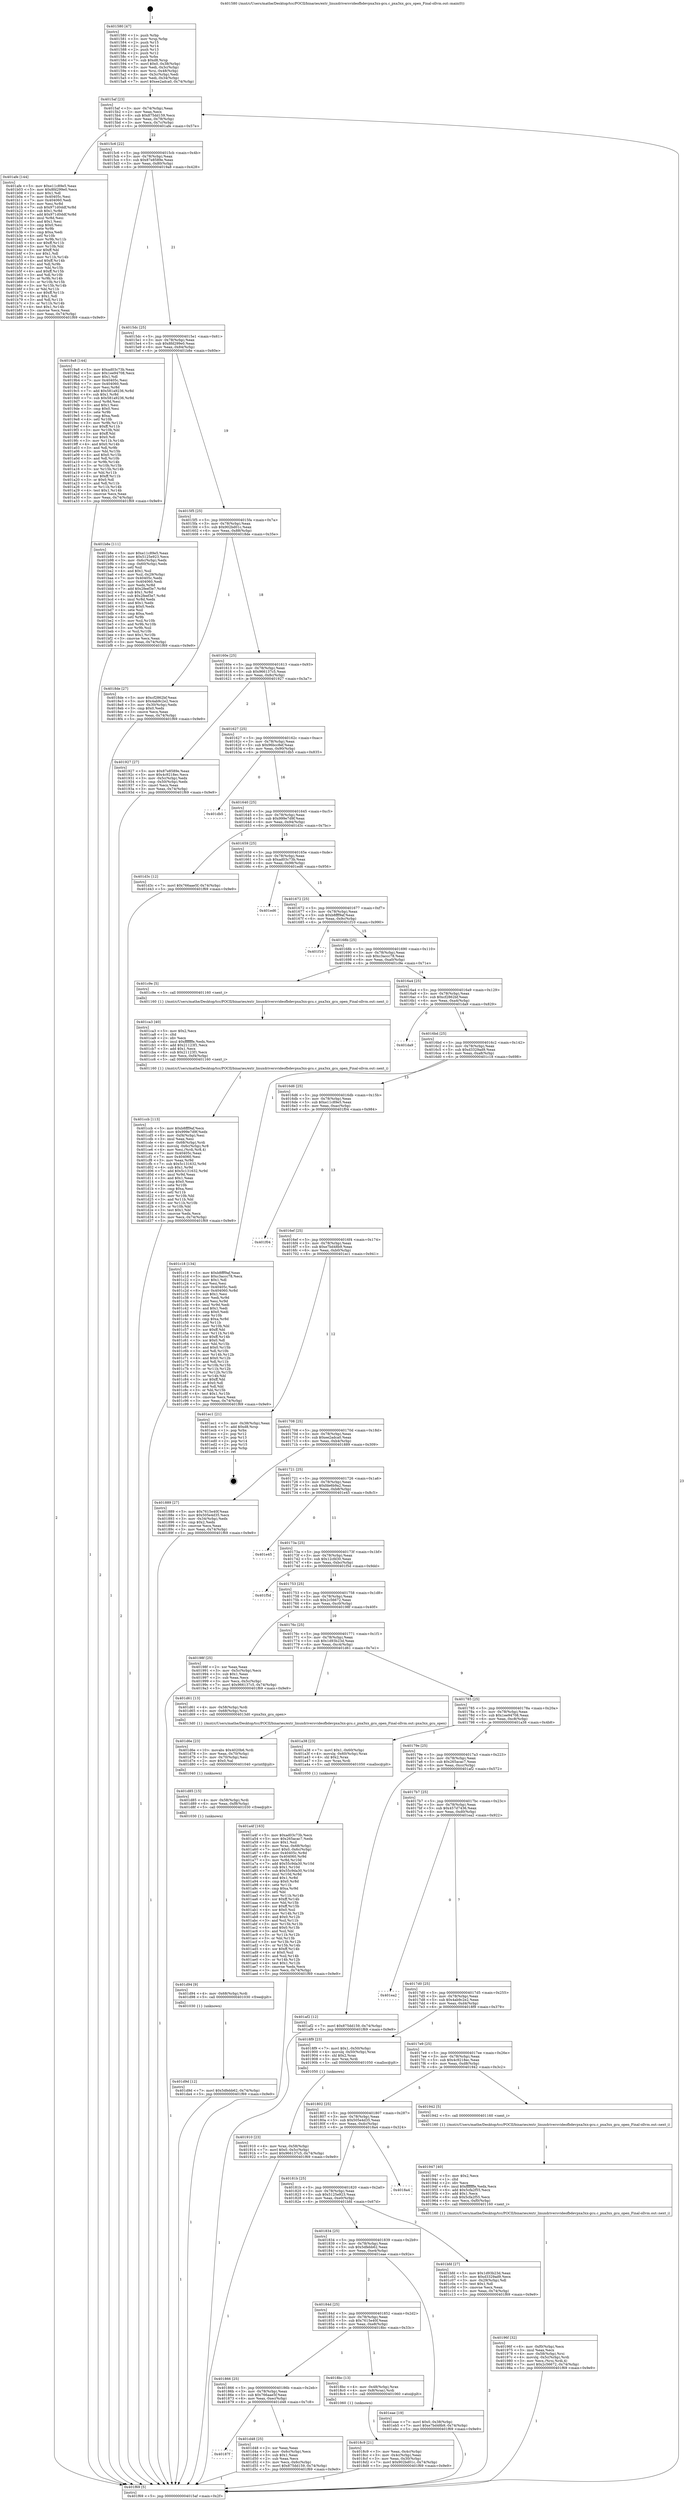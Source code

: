digraph "0x401580" {
  label = "0x401580 (/mnt/c/Users/mathe/Desktop/tcc/POCII/binaries/extr_linuxdriversvideofbdevpxa3xx-gcu.c_pxa3xx_gcu_open_Final-ollvm.out::main(0))"
  labelloc = "t"
  node[shape=record]

  Entry [label="",width=0.3,height=0.3,shape=circle,fillcolor=black,style=filled]
  "0x4015af" [label="{
     0x4015af [23]\l
     | [instrs]\l
     &nbsp;&nbsp;0x4015af \<+3\>: mov -0x74(%rbp),%eax\l
     &nbsp;&nbsp;0x4015b2 \<+2\>: mov %eax,%ecx\l
     &nbsp;&nbsp;0x4015b4 \<+6\>: sub $0x875dd159,%ecx\l
     &nbsp;&nbsp;0x4015ba \<+3\>: mov %eax,-0x78(%rbp)\l
     &nbsp;&nbsp;0x4015bd \<+3\>: mov %ecx,-0x7c(%rbp)\l
     &nbsp;&nbsp;0x4015c0 \<+6\>: je 0000000000401afe \<main+0x57e\>\l
  }"]
  "0x401afe" [label="{
     0x401afe [144]\l
     | [instrs]\l
     &nbsp;&nbsp;0x401afe \<+5\>: mov $0xe11c89e5,%eax\l
     &nbsp;&nbsp;0x401b03 \<+5\>: mov $0x8fd299e0,%ecx\l
     &nbsp;&nbsp;0x401b08 \<+2\>: mov $0x1,%dl\l
     &nbsp;&nbsp;0x401b0a \<+7\>: mov 0x40405c,%esi\l
     &nbsp;&nbsp;0x401b11 \<+7\>: mov 0x404060,%edi\l
     &nbsp;&nbsp;0x401b18 \<+3\>: mov %esi,%r8d\l
     &nbsp;&nbsp;0x401b1b \<+7\>: sub $0x971d0ddf,%r8d\l
     &nbsp;&nbsp;0x401b22 \<+4\>: sub $0x1,%r8d\l
     &nbsp;&nbsp;0x401b26 \<+7\>: add $0x971d0ddf,%r8d\l
     &nbsp;&nbsp;0x401b2d \<+4\>: imul %r8d,%esi\l
     &nbsp;&nbsp;0x401b31 \<+3\>: and $0x1,%esi\l
     &nbsp;&nbsp;0x401b34 \<+3\>: cmp $0x0,%esi\l
     &nbsp;&nbsp;0x401b37 \<+4\>: sete %r9b\l
     &nbsp;&nbsp;0x401b3b \<+3\>: cmp $0xa,%edi\l
     &nbsp;&nbsp;0x401b3e \<+4\>: setl %r10b\l
     &nbsp;&nbsp;0x401b42 \<+3\>: mov %r9b,%r11b\l
     &nbsp;&nbsp;0x401b45 \<+4\>: xor $0xff,%r11b\l
     &nbsp;&nbsp;0x401b49 \<+3\>: mov %r10b,%bl\l
     &nbsp;&nbsp;0x401b4c \<+3\>: xor $0xff,%bl\l
     &nbsp;&nbsp;0x401b4f \<+3\>: xor $0x1,%dl\l
     &nbsp;&nbsp;0x401b52 \<+3\>: mov %r11b,%r14b\l
     &nbsp;&nbsp;0x401b55 \<+4\>: and $0xff,%r14b\l
     &nbsp;&nbsp;0x401b59 \<+3\>: and %dl,%r9b\l
     &nbsp;&nbsp;0x401b5c \<+3\>: mov %bl,%r15b\l
     &nbsp;&nbsp;0x401b5f \<+4\>: and $0xff,%r15b\l
     &nbsp;&nbsp;0x401b63 \<+3\>: and %dl,%r10b\l
     &nbsp;&nbsp;0x401b66 \<+3\>: or %r9b,%r14b\l
     &nbsp;&nbsp;0x401b69 \<+3\>: or %r10b,%r15b\l
     &nbsp;&nbsp;0x401b6c \<+3\>: xor %r15b,%r14b\l
     &nbsp;&nbsp;0x401b6f \<+3\>: or %bl,%r11b\l
     &nbsp;&nbsp;0x401b72 \<+4\>: xor $0xff,%r11b\l
     &nbsp;&nbsp;0x401b76 \<+3\>: or $0x1,%dl\l
     &nbsp;&nbsp;0x401b79 \<+3\>: and %dl,%r11b\l
     &nbsp;&nbsp;0x401b7c \<+3\>: or %r11b,%r14b\l
     &nbsp;&nbsp;0x401b7f \<+4\>: test $0x1,%r14b\l
     &nbsp;&nbsp;0x401b83 \<+3\>: cmovne %ecx,%eax\l
     &nbsp;&nbsp;0x401b86 \<+3\>: mov %eax,-0x74(%rbp)\l
     &nbsp;&nbsp;0x401b89 \<+5\>: jmp 0000000000401f69 \<main+0x9e9\>\l
  }"]
  "0x4015c6" [label="{
     0x4015c6 [22]\l
     | [instrs]\l
     &nbsp;&nbsp;0x4015c6 \<+5\>: jmp 00000000004015cb \<main+0x4b\>\l
     &nbsp;&nbsp;0x4015cb \<+3\>: mov -0x78(%rbp),%eax\l
     &nbsp;&nbsp;0x4015ce \<+5\>: sub $0x87e8589e,%eax\l
     &nbsp;&nbsp;0x4015d3 \<+3\>: mov %eax,-0x80(%rbp)\l
     &nbsp;&nbsp;0x4015d6 \<+6\>: je 00000000004019a8 \<main+0x428\>\l
  }"]
  Exit [label="",width=0.3,height=0.3,shape=circle,fillcolor=black,style=filled,peripheries=2]
  "0x4019a8" [label="{
     0x4019a8 [144]\l
     | [instrs]\l
     &nbsp;&nbsp;0x4019a8 \<+5\>: mov $0xad03c73b,%eax\l
     &nbsp;&nbsp;0x4019ad \<+5\>: mov $0x1ee94708,%ecx\l
     &nbsp;&nbsp;0x4019b2 \<+2\>: mov $0x1,%dl\l
     &nbsp;&nbsp;0x4019b4 \<+7\>: mov 0x40405c,%esi\l
     &nbsp;&nbsp;0x4019bb \<+7\>: mov 0x404060,%edi\l
     &nbsp;&nbsp;0x4019c2 \<+3\>: mov %esi,%r8d\l
     &nbsp;&nbsp;0x4019c5 \<+7\>: add $0x581a9236,%r8d\l
     &nbsp;&nbsp;0x4019cc \<+4\>: sub $0x1,%r8d\l
     &nbsp;&nbsp;0x4019d0 \<+7\>: sub $0x581a9236,%r8d\l
     &nbsp;&nbsp;0x4019d7 \<+4\>: imul %r8d,%esi\l
     &nbsp;&nbsp;0x4019db \<+3\>: and $0x1,%esi\l
     &nbsp;&nbsp;0x4019de \<+3\>: cmp $0x0,%esi\l
     &nbsp;&nbsp;0x4019e1 \<+4\>: sete %r9b\l
     &nbsp;&nbsp;0x4019e5 \<+3\>: cmp $0xa,%edi\l
     &nbsp;&nbsp;0x4019e8 \<+4\>: setl %r10b\l
     &nbsp;&nbsp;0x4019ec \<+3\>: mov %r9b,%r11b\l
     &nbsp;&nbsp;0x4019ef \<+4\>: xor $0xff,%r11b\l
     &nbsp;&nbsp;0x4019f3 \<+3\>: mov %r10b,%bl\l
     &nbsp;&nbsp;0x4019f6 \<+3\>: xor $0xff,%bl\l
     &nbsp;&nbsp;0x4019f9 \<+3\>: xor $0x0,%dl\l
     &nbsp;&nbsp;0x4019fc \<+3\>: mov %r11b,%r14b\l
     &nbsp;&nbsp;0x4019ff \<+4\>: and $0x0,%r14b\l
     &nbsp;&nbsp;0x401a03 \<+3\>: and %dl,%r9b\l
     &nbsp;&nbsp;0x401a06 \<+3\>: mov %bl,%r15b\l
     &nbsp;&nbsp;0x401a09 \<+4\>: and $0x0,%r15b\l
     &nbsp;&nbsp;0x401a0d \<+3\>: and %dl,%r10b\l
     &nbsp;&nbsp;0x401a10 \<+3\>: or %r9b,%r14b\l
     &nbsp;&nbsp;0x401a13 \<+3\>: or %r10b,%r15b\l
     &nbsp;&nbsp;0x401a16 \<+3\>: xor %r15b,%r14b\l
     &nbsp;&nbsp;0x401a19 \<+3\>: or %bl,%r11b\l
     &nbsp;&nbsp;0x401a1c \<+4\>: xor $0xff,%r11b\l
     &nbsp;&nbsp;0x401a20 \<+3\>: or $0x0,%dl\l
     &nbsp;&nbsp;0x401a23 \<+3\>: and %dl,%r11b\l
     &nbsp;&nbsp;0x401a26 \<+3\>: or %r11b,%r14b\l
     &nbsp;&nbsp;0x401a29 \<+4\>: test $0x1,%r14b\l
     &nbsp;&nbsp;0x401a2d \<+3\>: cmovne %ecx,%eax\l
     &nbsp;&nbsp;0x401a30 \<+3\>: mov %eax,-0x74(%rbp)\l
     &nbsp;&nbsp;0x401a33 \<+5\>: jmp 0000000000401f69 \<main+0x9e9\>\l
  }"]
  "0x4015dc" [label="{
     0x4015dc [25]\l
     | [instrs]\l
     &nbsp;&nbsp;0x4015dc \<+5\>: jmp 00000000004015e1 \<main+0x61\>\l
     &nbsp;&nbsp;0x4015e1 \<+3\>: mov -0x78(%rbp),%eax\l
     &nbsp;&nbsp;0x4015e4 \<+5\>: sub $0x8fd299e0,%eax\l
     &nbsp;&nbsp;0x4015e9 \<+6\>: mov %eax,-0x84(%rbp)\l
     &nbsp;&nbsp;0x4015ef \<+6\>: je 0000000000401b8e \<main+0x60e\>\l
  }"]
  "0x401d9d" [label="{
     0x401d9d [12]\l
     | [instrs]\l
     &nbsp;&nbsp;0x401d9d \<+7\>: movl $0x5dfebb62,-0x74(%rbp)\l
     &nbsp;&nbsp;0x401da4 \<+5\>: jmp 0000000000401f69 \<main+0x9e9\>\l
  }"]
  "0x401b8e" [label="{
     0x401b8e [111]\l
     | [instrs]\l
     &nbsp;&nbsp;0x401b8e \<+5\>: mov $0xe11c89e5,%eax\l
     &nbsp;&nbsp;0x401b93 \<+5\>: mov $0x5125e923,%ecx\l
     &nbsp;&nbsp;0x401b98 \<+3\>: mov -0x6c(%rbp),%edx\l
     &nbsp;&nbsp;0x401b9b \<+3\>: cmp -0x60(%rbp),%edx\l
     &nbsp;&nbsp;0x401b9e \<+4\>: setl %sil\l
     &nbsp;&nbsp;0x401ba2 \<+4\>: and $0x1,%sil\l
     &nbsp;&nbsp;0x401ba6 \<+4\>: mov %sil,-0x29(%rbp)\l
     &nbsp;&nbsp;0x401baa \<+7\>: mov 0x40405c,%edx\l
     &nbsp;&nbsp;0x401bb1 \<+7\>: mov 0x404060,%edi\l
     &nbsp;&nbsp;0x401bb8 \<+3\>: mov %edx,%r8d\l
     &nbsp;&nbsp;0x401bbb \<+7\>: add $0x2feef3e7,%r8d\l
     &nbsp;&nbsp;0x401bc2 \<+4\>: sub $0x1,%r8d\l
     &nbsp;&nbsp;0x401bc6 \<+7\>: sub $0x2feef3e7,%r8d\l
     &nbsp;&nbsp;0x401bcd \<+4\>: imul %r8d,%edx\l
     &nbsp;&nbsp;0x401bd1 \<+3\>: and $0x1,%edx\l
     &nbsp;&nbsp;0x401bd4 \<+3\>: cmp $0x0,%edx\l
     &nbsp;&nbsp;0x401bd7 \<+4\>: sete %sil\l
     &nbsp;&nbsp;0x401bdb \<+3\>: cmp $0xa,%edi\l
     &nbsp;&nbsp;0x401bde \<+4\>: setl %r9b\l
     &nbsp;&nbsp;0x401be2 \<+3\>: mov %sil,%r10b\l
     &nbsp;&nbsp;0x401be5 \<+3\>: and %r9b,%r10b\l
     &nbsp;&nbsp;0x401be8 \<+3\>: xor %r9b,%sil\l
     &nbsp;&nbsp;0x401beb \<+3\>: or %sil,%r10b\l
     &nbsp;&nbsp;0x401bee \<+4\>: test $0x1,%r10b\l
     &nbsp;&nbsp;0x401bf2 \<+3\>: cmovne %ecx,%eax\l
     &nbsp;&nbsp;0x401bf5 \<+3\>: mov %eax,-0x74(%rbp)\l
     &nbsp;&nbsp;0x401bf8 \<+5\>: jmp 0000000000401f69 \<main+0x9e9\>\l
  }"]
  "0x4015f5" [label="{
     0x4015f5 [25]\l
     | [instrs]\l
     &nbsp;&nbsp;0x4015f5 \<+5\>: jmp 00000000004015fa \<main+0x7a\>\l
     &nbsp;&nbsp;0x4015fa \<+3\>: mov -0x78(%rbp),%eax\l
     &nbsp;&nbsp;0x4015fd \<+5\>: sub $0x902bd01c,%eax\l
     &nbsp;&nbsp;0x401602 \<+6\>: mov %eax,-0x88(%rbp)\l
     &nbsp;&nbsp;0x401608 \<+6\>: je 00000000004018de \<main+0x35e\>\l
  }"]
  "0x401d94" [label="{
     0x401d94 [9]\l
     | [instrs]\l
     &nbsp;&nbsp;0x401d94 \<+4\>: mov -0x68(%rbp),%rdi\l
     &nbsp;&nbsp;0x401d98 \<+5\>: call 0000000000401030 \<free@plt\>\l
     | [calls]\l
     &nbsp;&nbsp;0x401030 \{1\} (unknown)\l
  }"]
  "0x4018de" [label="{
     0x4018de [27]\l
     | [instrs]\l
     &nbsp;&nbsp;0x4018de \<+5\>: mov $0xcf2862bf,%eax\l
     &nbsp;&nbsp;0x4018e3 \<+5\>: mov $0x4ab9c2e2,%ecx\l
     &nbsp;&nbsp;0x4018e8 \<+3\>: mov -0x30(%rbp),%edx\l
     &nbsp;&nbsp;0x4018eb \<+3\>: cmp $0x0,%edx\l
     &nbsp;&nbsp;0x4018ee \<+3\>: cmove %ecx,%eax\l
     &nbsp;&nbsp;0x4018f1 \<+3\>: mov %eax,-0x74(%rbp)\l
     &nbsp;&nbsp;0x4018f4 \<+5\>: jmp 0000000000401f69 \<main+0x9e9\>\l
  }"]
  "0x40160e" [label="{
     0x40160e [25]\l
     | [instrs]\l
     &nbsp;&nbsp;0x40160e \<+5\>: jmp 0000000000401613 \<main+0x93\>\l
     &nbsp;&nbsp;0x401613 \<+3\>: mov -0x78(%rbp),%eax\l
     &nbsp;&nbsp;0x401616 \<+5\>: sub $0x966137c5,%eax\l
     &nbsp;&nbsp;0x40161b \<+6\>: mov %eax,-0x8c(%rbp)\l
     &nbsp;&nbsp;0x401621 \<+6\>: je 0000000000401927 \<main+0x3a7\>\l
  }"]
  "0x401d85" [label="{
     0x401d85 [15]\l
     | [instrs]\l
     &nbsp;&nbsp;0x401d85 \<+4\>: mov -0x58(%rbp),%rdi\l
     &nbsp;&nbsp;0x401d89 \<+6\>: mov %eax,-0xf8(%rbp)\l
     &nbsp;&nbsp;0x401d8f \<+5\>: call 0000000000401030 \<free@plt\>\l
     | [calls]\l
     &nbsp;&nbsp;0x401030 \{1\} (unknown)\l
  }"]
  "0x401927" [label="{
     0x401927 [27]\l
     | [instrs]\l
     &nbsp;&nbsp;0x401927 \<+5\>: mov $0x87e8589e,%eax\l
     &nbsp;&nbsp;0x40192c \<+5\>: mov $0x4c9218ec,%ecx\l
     &nbsp;&nbsp;0x401931 \<+3\>: mov -0x5c(%rbp),%edx\l
     &nbsp;&nbsp;0x401934 \<+3\>: cmp -0x50(%rbp),%edx\l
     &nbsp;&nbsp;0x401937 \<+3\>: cmovl %ecx,%eax\l
     &nbsp;&nbsp;0x40193a \<+3\>: mov %eax,-0x74(%rbp)\l
     &nbsp;&nbsp;0x40193d \<+5\>: jmp 0000000000401f69 \<main+0x9e9\>\l
  }"]
  "0x401627" [label="{
     0x401627 [25]\l
     | [instrs]\l
     &nbsp;&nbsp;0x401627 \<+5\>: jmp 000000000040162c \<main+0xac\>\l
     &nbsp;&nbsp;0x40162c \<+3\>: mov -0x78(%rbp),%eax\l
     &nbsp;&nbsp;0x40162f \<+5\>: sub $0x96bcc8ef,%eax\l
     &nbsp;&nbsp;0x401634 \<+6\>: mov %eax,-0x90(%rbp)\l
     &nbsp;&nbsp;0x40163a \<+6\>: je 0000000000401db5 \<main+0x835\>\l
  }"]
  "0x401d6e" [label="{
     0x401d6e [23]\l
     | [instrs]\l
     &nbsp;&nbsp;0x401d6e \<+10\>: movabs $0x4020b6,%rdi\l
     &nbsp;&nbsp;0x401d78 \<+3\>: mov %eax,-0x70(%rbp)\l
     &nbsp;&nbsp;0x401d7b \<+3\>: mov -0x70(%rbp),%esi\l
     &nbsp;&nbsp;0x401d7e \<+2\>: mov $0x0,%al\l
     &nbsp;&nbsp;0x401d80 \<+5\>: call 0000000000401040 \<printf@plt\>\l
     | [calls]\l
     &nbsp;&nbsp;0x401040 \{1\} (unknown)\l
  }"]
  "0x401db5" [label="{
     0x401db5\l
  }", style=dashed]
  "0x401640" [label="{
     0x401640 [25]\l
     | [instrs]\l
     &nbsp;&nbsp;0x401640 \<+5\>: jmp 0000000000401645 \<main+0xc5\>\l
     &nbsp;&nbsp;0x401645 \<+3\>: mov -0x78(%rbp),%eax\l
     &nbsp;&nbsp;0x401648 \<+5\>: sub $0x999e7d9f,%eax\l
     &nbsp;&nbsp;0x40164d \<+6\>: mov %eax,-0x94(%rbp)\l
     &nbsp;&nbsp;0x401653 \<+6\>: je 0000000000401d3c \<main+0x7bc\>\l
  }"]
  "0x40187f" [label="{
     0x40187f\l
  }", style=dashed]
  "0x401d3c" [label="{
     0x401d3c [12]\l
     | [instrs]\l
     &nbsp;&nbsp;0x401d3c \<+7\>: movl $0x766aae5f,-0x74(%rbp)\l
     &nbsp;&nbsp;0x401d43 \<+5\>: jmp 0000000000401f69 \<main+0x9e9\>\l
  }"]
  "0x401659" [label="{
     0x401659 [25]\l
     | [instrs]\l
     &nbsp;&nbsp;0x401659 \<+5\>: jmp 000000000040165e \<main+0xde\>\l
     &nbsp;&nbsp;0x40165e \<+3\>: mov -0x78(%rbp),%eax\l
     &nbsp;&nbsp;0x401661 \<+5\>: sub $0xad03c73b,%eax\l
     &nbsp;&nbsp;0x401666 \<+6\>: mov %eax,-0x98(%rbp)\l
     &nbsp;&nbsp;0x40166c \<+6\>: je 0000000000401ed6 \<main+0x956\>\l
  }"]
  "0x401d48" [label="{
     0x401d48 [25]\l
     | [instrs]\l
     &nbsp;&nbsp;0x401d48 \<+2\>: xor %eax,%eax\l
     &nbsp;&nbsp;0x401d4a \<+3\>: mov -0x6c(%rbp),%ecx\l
     &nbsp;&nbsp;0x401d4d \<+3\>: sub $0x1,%eax\l
     &nbsp;&nbsp;0x401d50 \<+2\>: sub %eax,%ecx\l
     &nbsp;&nbsp;0x401d52 \<+3\>: mov %ecx,-0x6c(%rbp)\l
     &nbsp;&nbsp;0x401d55 \<+7\>: movl $0x875dd159,-0x74(%rbp)\l
     &nbsp;&nbsp;0x401d5c \<+5\>: jmp 0000000000401f69 \<main+0x9e9\>\l
  }"]
  "0x401ed6" [label="{
     0x401ed6\l
  }", style=dashed]
  "0x401672" [label="{
     0x401672 [25]\l
     | [instrs]\l
     &nbsp;&nbsp;0x401672 \<+5\>: jmp 0000000000401677 \<main+0xf7\>\l
     &nbsp;&nbsp;0x401677 \<+3\>: mov -0x78(%rbp),%eax\l
     &nbsp;&nbsp;0x40167a \<+5\>: sub $0xb8fff9af,%eax\l
     &nbsp;&nbsp;0x40167f \<+6\>: mov %eax,-0x9c(%rbp)\l
     &nbsp;&nbsp;0x401685 \<+6\>: je 0000000000401f10 \<main+0x990\>\l
  }"]
  "0x401ccb" [label="{
     0x401ccb [113]\l
     | [instrs]\l
     &nbsp;&nbsp;0x401ccb \<+5\>: mov $0xb8fff9af,%ecx\l
     &nbsp;&nbsp;0x401cd0 \<+5\>: mov $0x999e7d9f,%edx\l
     &nbsp;&nbsp;0x401cd5 \<+6\>: mov -0xf4(%rbp),%esi\l
     &nbsp;&nbsp;0x401cdb \<+3\>: imul %eax,%esi\l
     &nbsp;&nbsp;0x401cde \<+4\>: mov -0x68(%rbp),%rdi\l
     &nbsp;&nbsp;0x401ce2 \<+4\>: movslq -0x6c(%rbp),%r8\l
     &nbsp;&nbsp;0x401ce6 \<+4\>: mov %esi,(%rdi,%r8,4)\l
     &nbsp;&nbsp;0x401cea \<+7\>: mov 0x40405c,%eax\l
     &nbsp;&nbsp;0x401cf1 \<+7\>: mov 0x404060,%esi\l
     &nbsp;&nbsp;0x401cf8 \<+3\>: mov %eax,%r9d\l
     &nbsp;&nbsp;0x401cfb \<+7\>: sub $0x5c131632,%r9d\l
     &nbsp;&nbsp;0x401d02 \<+4\>: sub $0x1,%r9d\l
     &nbsp;&nbsp;0x401d06 \<+7\>: add $0x5c131632,%r9d\l
     &nbsp;&nbsp;0x401d0d \<+4\>: imul %r9d,%eax\l
     &nbsp;&nbsp;0x401d11 \<+3\>: and $0x1,%eax\l
     &nbsp;&nbsp;0x401d14 \<+3\>: cmp $0x0,%eax\l
     &nbsp;&nbsp;0x401d17 \<+4\>: sete %r10b\l
     &nbsp;&nbsp;0x401d1b \<+3\>: cmp $0xa,%esi\l
     &nbsp;&nbsp;0x401d1e \<+4\>: setl %r11b\l
     &nbsp;&nbsp;0x401d22 \<+3\>: mov %r10b,%bl\l
     &nbsp;&nbsp;0x401d25 \<+3\>: and %r11b,%bl\l
     &nbsp;&nbsp;0x401d28 \<+3\>: xor %r11b,%r10b\l
     &nbsp;&nbsp;0x401d2b \<+3\>: or %r10b,%bl\l
     &nbsp;&nbsp;0x401d2e \<+3\>: test $0x1,%bl\l
     &nbsp;&nbsp;0x401d31 \<+3\>: cmovne %edx,%ecx\l
     &nbsp;&nbsp;0x401d34 \<+3\>: mov %ecx,-0x74(%rbp)\l
     &nbsp;&nbsp;0x401d37 \<+5\>: jmp 0000000000401f69 \<main+0x9e9\>\l
  }"]
  "0x401f10" [label="{
     0x401f10\l
  }", style=dashed]
  "0x40168b" [label="{
     0x40168b [25]\l
     | [instrs]\l
     &nbsp;&nbsp;0x40168b \<+5\>: jmp 0000000000401690 \<main+0x110\>\l
     &nbsp;&nbsp;0x401690 \<+3\>: mov -0x78(%rbp),%eax\l
     &nbsp;&nbsp;0x401693 \<+5\>: sub $0xc3accc78,%eax\l
     &nbsp;&nbsp;0x401698 \<+6\>: mov %eax,-0xa0(%rbp)\l
     &nbsp;&nbsp;0x40169e \<+6\>: je 0000000000401c9e \<main+0x71e\>\l
  }"]
  "0x401ca3" [label="{
     0x401ca3 [40]\l
     | [instrs]\l
     &nbsp;&nbsp;0x401ca3 \<+5\>: mov $0x2,%ecx\l
     &nbsp;&nbsp;0x401ca8 \<+1\>: cltd\l
     &nbsp;&nbsp;0x401ca9 \<+2\>: idiv %ecx\l
     &nbsp;&nbsp;0x401cab \<+6\>: imul $0xfffffffe,%edx,%ecx\l
     &nbsp;&nbsp;0x401cb1 \<+6\>: add $0x21123f1,%ecx\l
     &nbsp;&nbsp;0x401cb7 \<+3\>: add $0x1,%ecx\l
     &nbsp;&nbsp;0x401cba \<+6\>: sub $0x21123f1,%ecx\l
     &nbsp;&nbsp;0x401cc0 \<+6\>: mov %ecx,-0xf4(%rbp)\l
     &nbsp;&nbsp;0x401cc6 \<+5\>: call 0000000000401160 \<next_i\>\l
     | [calls]\l
     &nbsp;&nbsp;0x401160 \{1\} (/mnt/c/Users/mathe/Desktop/tcc/POCII/binaries/extr_linuxdriversvideofbdevpxa3xx-gcu.c_pxa3xx_gcu_open_Final-ollvm.out::next_i)\l
  }"]
  "0x401c9e" [label="{
     0x401c9e [5]\l
     | [instrs]\l
     &nbsp;&nbsp;0x401c9e \<+5\>: call 0000000000401160 \<next_i\>\l
     | [calls]\l
     &nbsp;&nbsp;0x401160 \{1\} (/mnt/c/Users/mathe/Desktop/tcc/POCII/binaries/extr_linuxdriversvideofbdevpxa3xx-gcu.c_pxa3xx_gcu_open_Final-ollvm.out::next_i)\l
  }"]
  "0x4016a4" [label="{
     0x4016a4 [25]\l
     | [instrs]\l
     &nbsp;&nbsp;0x4016a4 \<+5\>: jmp 00000000004016a9 \<main+0x129\>\l
     &nbsp;&nbsp;0x4016a9 \<+3\>: mov -0x78(%rbp),%eax\l
     &nbsp;&nbsp;0x4016ac \<+5\>: sub $0xcf2862bf,%eax\l
     &nbsp;&nbsp;0x4016b1 \<+6\>: mov %eax,-0xa4(%rbp)\l
     &nbsp;&nbsp;0x4016b7 \<+6\>: je 0000000000401da9 \<main+0x829\>\l
  }"]
  "0x401a4f" [label="{
     0x401a4f [163]\l
     | [instrs]\l
     &nbsp;&nbsp;0x401a4f \<+5\>: mov $0xad03c73b,%ecx\l
     &nbsp;&nbsp;0x401a54 \<+5\>: mov $0x265acac7,%edx\l
     &nbsp;&nbsp;0x401a59 \<+3\>: mov $0x1,%sil\l
     &nbsp;&nbsp;0x401a5c \<+4\>: mov %rax,-0x68(%rbp)\l
     &nbsp;&nbsp;0x401a60 \<+7\>: movl $0x0,-0x6c(%rbp)\l
     &nbsp;&nbsp;0x401a67 \<+8\>: mov 0x40405c,%r8d\l
     &nbsp;&nbsp;0x401a6f \<+8\>: mov 0x404060,%r9d\l
     &nbsp;&nbsp;0x401a77 \<+3\>: mov %r8d,%r10d\l
     &nbsp;&nbsp;0x401a7a \<+7\>: add $0x55c9da30,%r10d\l
     &nbsp;&nbsp;0x401a81 \<+4\>: sub $0x1,%r10d\l
     &nbsp;&nbsp;0x401a85 \<+7\>: sub $0x55c9da30,%r10d\l
     &nbsp;&nbsp;0x401a8c \<+4\>: imul %r10d,%r8d\l
     &nbsp;&nbsp;0x401a90 \<+4\>: and $0x1,%r8d\l
     &nbsp;&nbsp;0x401a94 \<+4\>: cmp $0x0,%r8d\l
     &nbsp;&nbsp;0x401a98 \<+4\>: sete %r11b\l
     &nbsp;&nbsp;0x401a9c \<+4\>: cmp $0xa,%r9d\l
     &nbsp;&nbsp;0x401aa0 \<+3\>: setl %bl\l
     &nbsp;&nbsp;0x401aa3 \<+3\>: mov %r11b,%r14b\l
     &nbsp;&nbsp;0x401aa6 \<+4\>: xor $0xff,%r14b\l
     &nbsp;&nbsp;0x401aaa \<+3\>: mov %bl,%r15b\l
     &nbsp;&nbsp;0x401aad \<+4\>: xor $0xff,%r15b\l
     &nbsp;&nbsp;0x401ab1 \<+4\>: xor $0x0,%sil\l
     &nbsp;&nbsp;0x401ab5 \<+3\>: mov %r14b,%r12b\l
     &nbsp;&nbsp;0x401ab8 \<+4\>: and $0x0,%r12b\l
     &nbsp;&nbsp;0x401abc \<+3\>: and %sil,%r11b\l
     &nbsp;&nbsp;0x401abf \<+3\>: mov %r15b,%r13b\l
     &nbsp;&nbsp;0x401ac2 \<+4\>: and $0x0,%r13b\l
     &nbsp;&nbsp;0x401ac6 \<+3\>: and %sil,%bl\l
     &nbsp;&nbsp;0x401ac9 \<+3\>: or %r11b,%r12b\l
     &nbsp;&nbsp;0x401acc \<+3\>: or %bl,%r13b\l
     &nbsp;&nbsp;0x401acf \<+3\>: xor %r13b,%r12b\l
     &nbsp;&nbsp;0x401ad2 \<+3\>: or %r15b,%r14b\l
     &nbsp;&nbsp;0x401ad5 \<+4\>: xor $0xff,%r14b\l
     &nbsp;&nbsp;0x401ad9 \<+4\>: or $0x0,%sil\l
     &nbsp;&nbsp;0x401add \<+3\>: and %sil,%r14b\l
     &nbsp;&nbsp;0x401ae0 \<+3\>: or %r14b,%r12b\l
     &nbsp;&nbsp;0x401ae3 \<+4\>: test $0x1,%r12b\l
     &nbsp;&nbsp;0x401ae7 \<+3\>: cmovne %edx,%ecx\l
     &nbsp;&nbsp;0x401aea \<+3\>: mov %ecx,-0x74(%rbp)\l
     &nbsp;&nbsp;0x401aed \<+5\>: jmp 0000000000401f69 \<main+0x9e9\>\l
  }"]
  "0x401da9" [label="{
     0x401da9\l
  }", style=dashed]
  "0x4016bd" [label="{
     0x4016bd [25]\l
     | [instrs]\l
     &nbsp;&nbsp;0x4016bd \<+5\>: jmp 00000000004016c2 \<main+0x142\>\l
     &nbsp;&nbsp;0x4016c2 \<+3\>: mov -0x78(%rbp),%eax\l
     &nbsp;&nbsp;0x4016c5 \<+5\>: sub $0xd3329ad9,%eax\l
     &nbsp;&nbsp;0x4016ca \<+6\>: mov %eax,-0xa8(%rbp)\l
     &nbsp;&nbsp;0x4016d0 \<+6\>: je 0000000000401c18 \<main+0x698\>\l
  }"]
  "0x40196f" [label="{
     0x40196f [32]\l
     | [instrs]\l
     &nbsp;&nbsp;0x40196f \<+6\>: mov -0xf0(%rbp),%ecx\l
     &nbsp;&nbsp;0x401975 \<+3\>: imul %eax,%ecx\l
     &nbsp;&nbsp;0x401978 \<+4\>: mov -0x58(%rbp),%rsi\l
     &nbsp;&nbsp;0x40197c \<+4\>: movslq -0x5c(%rbp),%rdi\l
     &nbsp;&nbsp;0x401980 \<+3\>: mov %ecx,(%rsi,%rdi,4)\l
     &nbsp;&nbsp;0x401983 \<+7\>: movl $0x2c56672,-0x74(%rbp)\l
     &nbsp;&nbsp;0x40198a \<+5\>: jmp 0000000000401f69 \<main+0x9e9\>\l
  }"]
  "0x401c18" [label="{
     0x401c18 [134]\l
     | [instrs]\l
     &nbsp;&nbsp;0x401c18 \<+5\>: mov $0xb8fff9af,%eax\l
     &nbsp;&nbsp;0x401c1d \<+5\>: mov $0xc3accc78,%ecx\l
     &nbsp;&nbsp;0x401c22 \<+2\>: mov $0x1,%dl\l
     &nbsp;&nbsp;0x401c24 \<+2\>: xor %esi,%esi\l
     &nbsp;&nbsp;0x401c26 \<+7\>: mov 0x40405c,%edi\l
     &nbsp;&nbsp;0x401c2d \<+8\>: mov 0x404060,%r8d\l
     &nbsp;&nbsp;0x401c35 \<+3\>: sub $0x1,%esi\l
     &nbsp;&nbsp;0x401c38 \<+3\>: mov %edi,%r9d\l
     &nbsp;&nbsp;0x401c3b \<+3\>: add %esi,%r9d\l
     &nbsp;&nbsp;0x401c3e \<+4\>: imul %r9d,%edi\l
     &nbsp;&nbsp;0x401c42 \<+3\>: and $0x1,%edi\l
     &nbsp;&nbsp;0x401c45 \<+3\>: cmp $0x0,%edi\l
     &nbsp;&nbsp;0x401c48 \<+4\>: sete %r10b\l
     &nbsp;&nbsp;0x401c4c \<+4\>: cmp $0xa,%r8d\l
     &nbsp;&nbsp;0x401c50 \<+4\>: setl %r11b\l
     &nbsp;&nbsp;0x401c54 \<+3\>: mov %r10b,%bl\l
     &nbsp;&nbsp;0x401c57 \<+3\>: xor $0xff,%bl\l
     &nbsp;&nbsp;0x401c5a \<+3\>: mov %r11b,%r14b\l
     &nbsp;&nbsp;0x401c5d \<+4\>: xor $0xff,%r14b\l
     &nbsp;&nbsp;0x401c61 \<+3\>: xor $0x0,%dl\l
     &nbsp;&nbsp;0x401c64 \<+3\>: mov %bl,%r15b\l
     &nbsp;&nbsp;0x401c67 \<+4\>: and $0x0,%r15b\l
     &nbsp;&nbsp;0x401c6b \<+3\>: and %dl,%r10b\l
     &nbsp;&nbsp;0x401c6e \<+3\>: mov %r14b,%r12b\l
     &nbsp;&nbsp;0x401c71 \<+4\>: and $0x0,%r12b\l
     &nbsp;&nbsp;0x401c75 \<+3\>: and %dl,%r11b\l
     &nbsp;&nbsp;0x401c78 \<+3\>: or %r10b,%r15b\l
     &nbsp;&nbsp;0x401c7b \<+3\>: or %r11b,%r12b\l
     &nbsp;&nbsp;0x401c7e \<+3\>: xor %r12b,%r15b\l
     &nbsp;&nbsp;0x401c81 \<+3\>: or %r14b,%bl\l
     &nbsp;&nbsp;0x401c84 \<+3\>: xor $0xff,%bl\l
     &nbsp;&nbsp;0x401c87 \<+3\>: or $0x0,%dl\l
     &nbsp;&nbsp;0x401c8a \<+2\>: and %dl,%bl\l
     &nbsp;&nbsp;0x401c8c \<+3\>: or %bl,%r15b\l
     &nbsp;&nbsp;0x401c8f \<+4\>: test $0x1,%r15b\l
     &nbsp;&nbsp;0x401c93 \<+3\>: cmovne %ecx,%eax\l
     &nbsp;&nbsp;0x401c96 \<+3\>: mov %eax,-0x74(%rbp)\l
     &nbsp;&nbsp;0x401c99 \<+5\>: jmp 0000000000401f69 \<main+0x9e9\>\l
  }"]
  "0x4016d6" [label="{
     0x4016d6 [25]\l
     | [instrs]\l
     &nbsp;&nbsp;0x4016d6 \<+5\>: jmp 00000000004016db \<main+0x15b\>\l
     &nbsp;&nbsp;0x4016db \<+3\>: mov -0x78(%rbp),%eax\l
     &nbsp;&nbsp;0x4016de \<+5\>: sub $0xe11c89e5,%eax\l
     &nbsp;&nbsp;0x4016e3 \<+6\>: mov %eax,-0xac(%rbp)\l
     &nbsp;&nbsp;0x4016e9 \<+6\>: je 0000000000401f04 \<main+0x984\>\l
  }"]
  "0x401947" [label="{
     0x401947 [40]\l
     | [instrs]\l
     &nbsp;&nbsp;0x401947 \<+5\>: mov $0x2,%ecx\l
     &nbsp;&nbsp;0x40194c \<+1\>: cltd\l
     &nbsp;&nbsp;0x40194d \<+2\>: idiv %ecx\l
     &nbsp;&nbsp;0x40194f \<+6\>: imul $0xfffffffe,%edx,%ecx\l
     &nbsp;&nbsp;0x401955 \<+6\>: add $0x5cfa2f55,%ecx\l
     &nbsp;&nbsp;0x40195b \<+3\>: add $0x1,%ecx\l
     &nbsp;&nbsp;0x40195e \<+6\>: sub $0x5cfa2f55,%ecx\l
     &nbsp;&nbsp;0x401964 \<+6\>: mov %ecx,-0xf0(%rbp)\l
     &nbsp;&nbsp;0x40196a \<+5\>: call 0000000000401160 \<next_i\>\l
     | [calls]\l
     &nbsp;&nbsp;0x401160 \{1\} (/mnt/c/Users/mathe/Desktop/tcc/POCII/binaries/extr_linuxdriversvideofbdevpxa3xx-gcu.c_pxa3xx_gcu_open_Final-ollvm.out::next_i)\l
  }"]
  "0x401f04" [label="{
     0x401f04\l
  }", style=dashed]
  "0x4016ef" [label="{
     0x4016ef [25]\l
     | [instrs]\l
     &nbsp;&nbsp;0x4016ef \<+5\>: jmp 00000000004016f4 \<main+0x174\>\l
     &nbsp;&nbsp;0x4016f4 \<+3\>: mov -0x78(%rbp),%eax\l
     &nbsp;&nbsp;0x4016f7 \<+5\>: sub $0xe7bd48b9,%eax\l
     &nbsp;&nbsp;0x4016fc \<+6\>: mov %eax,-0xb0(%rbp)\l
     &nbsp;&nbsp;0x401702 \<+6\>: je 0000000000401ec1 \<main+0x941\>\l
  }"]
  "0x401910" [label="{
     0x401910 [23]\l
     | [instrs]\l
     &nbsp;&nbsp;0x401910 \<+4\>: mov %rax,-0x58(%rbp)\l
     &nbsp;&nbsp;0x401914 \<+7\>: movl $0x0,-0x5c(%rbp)\l
     &nbsp;&nbsp;0x40191b \<+7\>: movl $0x966137c5,-0x74(%rbp)\l
     &nbsp;&nbsp;0x401922 \<+5\>: jmp 0000000000401f69 \<main+0x9e9\>\l
  }"]
  "0x401ec1" [label="{
     0x401ec1 [21]\l
     | [instrs]\l
     &nbsp;&nbsp;0x401ec1 \<+3\>: mov -0x38(%rbp),%eax\l
     &nbsp;&nbsp;0x401ec4 \<+7\>: add $0xd8,%rsp\l
     &nbsp;&nbsp;0x401ecb \<+1\>: pop %rbx\l
     &nbsp;&nbsp;0x401ecc \<+2\>: pop %r12\l
     &nbsp;&nbsp;0x401ece \<+2\>: pop %r13\l
     &nbsp;&nbsp;0x401ed0 \<+2\>: pop %r14\l
     &nbsp;&nbsp;0x401ed2 \<+2\>: pop %r15\l
     &nbsp;&nbsp;0x401ed4 \<+1\>: pop %rbp\l
     &nbsp;&nbsp;0x401ed5 \<+1\>: ret\l
  }"]
  "0x401708" [label="{
     0x401708 [25]\l
     | [instrs]\l
     &nbsp;&nbsp;0x401708 \<+5\>: jmp 000000000040170d \<main+0x18d\>\l
     &nbsp;&nbsp;0x40170d \<+3\>: mov -0x78(%rbp),%eax\l
     &nbsp;&nbsp;0x401710 \<+5\>: sub $0xee2adca0,%eax\l
     &nbsp;&nbsp;0x401715 \<+6\>: mov %eax,-0xb4(%rbp)\l
     &nbsp;&nbsp;0x40171b \<+6\>: je 0000000000401889 \<main+0x309\>\l
  }"]
  "0x4018c9" [label="{
     0x4018c9 [21]\l
     | [instrs]\l
     &nbsp;&nbsp;0x4018c9 \<+3\>: mov %eax,-0x4c(%rbp)\l
     &nbsp;&nbsp;0x4018cc \<+3\>: mov -0x4c(%rbp),%eax\l
     &nbsp;&nbsp;0x4018cf \<+3\>: mov %eax,-0x30(%rbp)\l
     &nbsp;&nbsp;0x4018d2 \<+7\>: movl $0x902bd01c,-0x74(%rbp)\l
     &nbsp;&nbsp;0x4018d9 \<+5\>: jmp 0000000000401f69 \<main+0x9e9\>\l
  }"]
  "0x401889" [label="{
     0x401889 [27]\l
     | [instrs]\l
     &nbsp;&nbsp;0x401889 \<+5\>: mov $0x7615e40f,%eax\l
     &nbsp;&nbsp;0x40188e \<+5\>: mov $0x505e4d35,%ecx\l
     &nbsp;&nbsp;0x401893 \<+3\>: mov -0x34(%rbp),%edx\l
     &nbsp;&nbsp;0x401896 \<+3\>: cmp $0x2,%edx\l
     &nbsp;&nbsp;0x401899 \<+3\>: cmovne %ecx,%eax\l
     &nbsp;&nbsp;0x40189c \<+3\>: mov %eax,-0x74(%rbp)\l
     &nbsp;&nbsp;0x40189f \<+5\>: jmp 0000000000401f69 \<main+0x9e9\>\l
  }"]
  "0x401721" [label="{
     0x401721 [25]\l
     | [instrs]\l
     &nbsp;&nbsp;0x401721 \<+5\>: jmp 0000000000401726 \<main+0x1a6\>\l
     &nbsp;&nbsp;0x401726 \<+3\>: mov -0x78(%rbp),%eax\l
     &nbsp;&nbsp;0x401729 \<+5\>: sub $0xfde6b9a2,%eax\l
     &nbsp;&nbsp;0x40172e \<+6\>: mov %eax,-0xb8(%rbp)\l
     &nbsp;&nbsp;0x401734 \<+6\>: je 0000000000401e45 \<main+0x8c5\>\l
  }"]
  "0x401f69" [label="{
     0x401f69 [5]\l
     | [instrs]\l
     &nbsp;&nbsp;0x401f69 \<+5\>: jmp 00000000004015af \<main+0x2f\>\l
  }"]
  "0x401580" [label="{
     0x401580 [47]\l
     | [instrs]\l
     &nbsp;&nbsp;0x401580 \<+1\>: push %rbp\l
     &nbsp;&nbsp;0x401581 \<+3\>: mov %rsp,%rbp\l
     &nbsp;&nbsp;0x401584 \<+2\>: push %r15\l
     &nbsp;&nbsp;0x401586 \<+2\>: push %r14\l
     &nbsp;&nbsp;0x401588 \<+2\>: push %r13\l
     &nbsp;&nbsp;0x40158a \<+2\>: push %r12\l
     &nbsp;&nbsp;0x40158c \<+1\>: push %rbx\l
     &nbsp;&nbsp;0x40158d \<+7\>: sub $0xd8,%rsp\l
     &nbsp;&nbsp;0x401594 \<+7\>: movl $0x0,-0x38(%rbp)\l
     &nbsp;&nbsp;0x40159b \<+3\>: mov %edi,-0x3c(%rbp)\l
     &nbsp;&nbsp;0x40159e \<+4\>: mov %rsi,-0x48(%rbp)\l
     &nbsp;&nbsp;0x4015a2 \<+3\>: mov -0x3c(%rbp),%edi\l
     &nbsp;&nbsp;0x4015a5 \<+3\>: mov %edi,-0x34(%rbp)\l
     &nbsp;&nbsp;0x4015a8 \<+7\>: movl $0xee2adca0,-0x74(%rbp)\l
  }"]
  "0x401866" [label="{
     0x401866 [25]\l
     | [instrs]\l
     &nbsp;&nbsp;0x401866 \<+5\>: jmp 000000000040186b \<main+0x2eb\>\l
     &nbsp;&nbsp;0x40186b \<+3\>: mov -0x78(%rbp),%eax\l
     &nbsp;&nbsp;0x40186e \<+5\>: sub $0x766aae5f,%eax\l
     &nbsp;&nbsp;0x401873 \<+6\>: mov %eax,-0xec(%rbp)\l
     &nbsp;&nbsp;0x401879 \<+6\>: je 0000000000401d48 \<main+0x7c8\>\l
  }"]
  "0x401e45" [label="{
     0x401e45\l
  }", style=dashed]
  "0x40173a" [label="{
     0x40173a [25]\l
     | [instrs]\l
     &nbsp;&nbsp;0x40173a \<+5\>: jmp 000000000040173f \<main+0x1bf\>\l
     &nbsp;&nbsp;0x40173f \<+3\>: mov -0x78(%rbp),%eax\l
     &nbsp;&nbsp;0x401742 \<+5\>: sub $0x12cfd30,%eax\l
     &nbsp;&nbsp;0x401747 \<+6\>: mov %eax,-0xbc(%rbp)\l
     &nbsp;&nbsp;0x40174d \<+6\>: je 0000000000401f5d \<main+0x9dd\>\l
  }"]
  "0x4018bc" [label="{
     0x4018bc [13]\l
     | [instrs]\l
     &nbsp;&nbsp;0x4018bc \<+4\>: mov -0x48(%rbp),%rax\l
     &nbsp;&nbsp;0x4018c0 \<+4\>: mov 0x8(%rax),%rdi\l
     &nbsp;&nbsp;0x4018c4 \<+5\>: call 0000000000401060 \<atoi@plt\>\l
     | [calls]\l
     &nbsp;&nbsp;0x401060 \{1\} (unknown)\l
  }"]
  "0x401f5d" [label="{
     0x401f5d\l
  }", style=dashed]
  "0x401753" [label="{
     0x401753 [25]\l
     | [instrs]\l
     &nbsp;&nbsp;0x401753 \<+5\>: jmp 0000000000401758 \<main+0x1d8\>\l
     &nbsp;&nbsp;0x401758 \<+3\>: mov -0x78(%rbp),%eax\l
     &nbsp;&nbsp;0x40175b \<+5\>: sub $0x2c56672,%eax\l
     &nbsp;&nbsp;0x401760 \<+6\>: mov %eax,-0xc0(%rbp)\l
     &nbsp;&nbsp;0x401766 \<+6\>: je 000000000040198f \<main+0x40f\>\l
  }"]
  "0x40184d" [label="{
     0x40184d [25]\l
     | [instrs]\l
     &nbsp;&nbsp;0x40184d \<+5\>: jmp 0000000000401852 \<main+0x2d2\>\l
     &nbsp;&nbsp;0x401852 \<+3\>: mov -0x78(%rbp),%eax\l
     &nbsp;&nbsp;0x401855 \<+5\>: sub $0x7615e40f,%eax\l
     &nbsp;&nbsp;0x40185a \<+6\>: mov %eax,-0xe8(%rbp)\l
     &nbsp;&nbsp;0x401860 \<+6\>: je 00000000004018bc \<main+0x33c\>\l
  }"]
  "0x40198f" [label="{
     0x40198f [25]\l
     | [instrs]\l
     &nbsp;&nbsp;0x40198f \<+2\>: xor %eax,%eax\l
     &nbsp;&nbsp;0x401991 \<+3\>: mov -0x5c(%rbp),%ecx\l
     &nbsp;&nbsp;0x401994 \<+3\>: sub $0x1,%eax\l
     &nbsp;&nbsp;0x401997 \<+2\>: sub %eax,%ecx\l
     &nbsp;&nbsp;0x401999 \<+3\>: mov %ecx,-0x5c(%rbp)\l
     &nbsp;&nbsp;0x40199c \<+7\>: movl $0x966137c5,-0x74(%rbp)\l
     &nbsp;&nbsp;0x4019a3 \<+5\>: jmp 0000000000401f69 \<main+0x9e9\>\l
  }"]
  "0x40176c" [label="{
     0x40176c [25]\l
     | [instrs]\l
     &nbsp;&nbsp;0x40176c \<+5\>: jmp 0000000000401771 \<main+0x1f1\>\l
     &nbsp;&nbsp;0x401771 \<+3\>: mov -0x78(%rbp),%eax\l
     &nbsp;&nbsp;0x401774 \<+5\>: sub $0x1d93b23d,%eax\l
     &nbsp;&nbsp;0x401779 \<+6\>: mov %eax,-0xc4(%rbp)\l
     &nbsp;&nbsp;0x40177f \<+6\>: je 0000000000401d61 \<main+0x7e1\>\l
  }"]
  "0x401eae" [label="{
     0x401eae [19]\l
     | [instrs]\l
     &nbsp;&nbsp;0x401eae \<+7\>: movl $0x0,-0x38(%rbp)\l
     &nbsp;&nbsp;0x401eb5 \<+7\>: movl $0xe7bd48b9,-0x74(%rbp)\l
     &nbsp;&nbsp;0x401ebc \<+5\>: jmp 0000000000401f69 \<main+0x9e9\>\l
  }"]
  "0x401d61" [label="{
     0x401d61 [13]\l
     | [instrs]\l
     &nbsp;&nbsp;0x401d61 \<+4\>: mov -0x58(%rbp),%rdi\l
     &nbsp;&nbsp;0x401d65 \<+4\>: mov -0x68(%rbp),%rsi\l
     &nbsp;&nbsp;0x401d69 \<+5\>: call 00000000004013d0 \<pxa3xx_gcu_open\>\l
     | [calls]\l
     &nbsp;&nbsp;0x4013d0 \{1\} (/mnt/c/Users/mathe/Desktop/tcc/POCII/binaries/extr_linuxdriversvideofbdevpxa3xx-gcu.c_pxa3xx_gcu_open_Final-ollvm.out::pxa3xx_gcu_open)\l
  }"]
  "0x401785" [label="{
     0x401785 [25]\l
     | [instrs]\l
     &nbsp;&nbsp;0x401785 \<+5\>: jmp 000000000040178a \<main+0x20a\>\l
     &nbsp;&nbsp;0x40178a \<+3\>: mov -0x78(%rbp),%eax\l
     &nbsp;&nbsp;0x40178d \<+5\>: sub $0x1ee94708,%eax\l
     &nbsp;&nbsp;0x401792 \<+6\>: mov %eax,-0xc8(%rbp)\l
     &nbsp;&nbsp;0x401798 \<+6\>: je 0000000000401a38 \<main+0x4b8\>\l
  }"]
  "0x401834" [label="{
     0x401834 [25]\l
     | [instrs]\l
     &nbsp;&nbsp;0x401834 \<+5\>: jmp 0000000000401839 \<main+0x2b9\>\l
     &nbsp;&nbsp;0x401839 \<+3\>: mov -0x78(%rbp),%eax\l
     &nbsp;&nbsp;0x40183c \<+5\>: sub $0x5dfebb62,%eax\l
     &nbsp;&nbsp;0x401841 \<+6\>: mov %eax,-0xe4(%rbp)\l
     &nbsp;&nbsp;0x401847 \<+6\>: je 0000000000401eae \<main+0x92e\>\l
  }"]
  "0x401a38" [label="{
     0x401a38 [23]\l
     | [instrs]\l
     &nbsp;&nbsp;0x401a38 \<+7\>: movl $0x1,-0x60(%rbp)\l
     &nbsp;&nbsp;0x401a3f \<+4\>: movslq -0x60(%rbp),%rax\l
     &nbsp;&nbsp;0x401a43 \<+4\>: shl $0x2,%rax\l
     &nbsp;&nbsp;0x401a47 \<+3\>: mov %rax,%rdi\l
     &nbsp;&nbsp;0x401a4a \<+5\>: call 0000000000401050 \<malloc@plt\>\l
     | [calls]\l
     &nbsp;&nbsp;0x401050 \{1\} (unknown)\l
  }"]
  "0x40179e" [label="{
     0x40179e [25]\l
     | [instrs]\l
     &nbsp;&nbsp;0x40179e \<+5\>: jmp 00000000004017a3 \<main+0x223\>\l
     &nbsp;&nbsp;0x4017a3 \<+3\>: mov -0x78(%rbp),%eax\l
     &nbsp;&nbsp;0x4017a6 \<+5\>: sub $0x265acac7,%eax\l
     &nbsp;&nbsp;0x4017ab \<+6\>: mov %eax,-0xcc(%rbp)\l
     &nbsp;&nbsp;0x4017b1 \<+6\>: je 0000000000401af2 \<main+0x572\>\l
  }"]
  "0x401bfd" [label="{
     0x401bfd [27]\l
     | [instrs]\l
     &nbsp;&nbsp;0x401bfd \<+5\>: mov $0x1d93b23d,%eax\l
     &nbsp;&nbsp;0x401c02 \<+5\>: mov $0xd3329ad9,%ecx\l
     &nbsp;&nbsp;0x401c07 \<+3\>: mov -0x29(%rbp),%dl\l
     &nbsp;&nbsp;0x401c0a \<+3\>: test $0x1,%dl\l
     &nbsp;&nbsp;0x401c0d \<+3\>: cmovne %ecx,%eax\l
     &nbsp;&nbsp;0x401c10 \<+3\>: mov %eax,-0x74(%rbp)\l
     &nbsp;&nbsp;0x401c13 \<+5\>: jmp 0000000000401f69 \<main+0x9e9\>\l
  }"]
  "0x401af2" [label="{
     0x401af2 [12]\l
     | [instrs]\l
     &nbsp;&nbsp;0x401af2 \<+7\>: movl $0x875dd159,-0x74(%rbp)\l
     &nbsp;&nbsp;0x401af9 \<+5\>: jmp 0000000000401f69 \<main+0x9e9\>\l
  }"]
  "0x4017b7" [label="{
     0x4017b7 [25]\l
     | [instrs]\l
     &nbsp;&nbsp;0x4017b7 \<+5\>: jmp 00000000004017bc \<main+0x23c\>\l
     &nbsp;&nbsp;0x4017bc \<+3\>: mov -0x78(%rbp),%eax\l
     &nbsp;&nbsp;0x4017bf \<+5\>: sub $0x457d7436,%eax\l
     &nbsp;&nbsp;0x4017c4 \<+6\>: mov %eax,-0xd0(%rbp)\l
     &nbsp;&nbsp;0x4017ca \<+6\>: je 0000000000401ea2 \<main+0x922\>\l
  }"]
  "0x40181b" [label="{
     0x40181b [25]\l
     | [instrs]\l
     &nbsp;&nbsp;0x40181b \<+5\>: jmp 0000000000401820 \<main+0x2a0\>\l
     &nbsp;&nbsp;0x401820 \<+3\>: mov -0x78(%rbp),%eax\l
     &nbsp;&nbsp;0x401823 \<+5\>: sub $0x5125e923,%eax\l
     &nbsp;&nbsp;0x401828 \<+6\>: mov %eax,-0xe0(%rbp)\l
     &nbsp;&nbsp;0x40182e \<+6\>: je 0000000000401bfd \<main+0x67d\>\l
  }"]
  "0x401ea2" [label="{
     0x401ea2\l
  }", style=dashed]
  "0x4017d0" [label="{
     0x4017d0 [25]\l
     | [instrs]\l
     &nbsp;&nbsp;0x4017d0 \<+5\>: jmp 00000000004017d5 \<main+0x255\>\l
     &nbsp;&nbsp;0x4017d5 \<+3\>: mov -0x78(%rbp),%eax\l
     &nbsp;&nbsp;0x4017d8 \<+5\>: sub $0x4ab9c2e2,%eax\l
     &nbsp;&nbsp;0x4017dd \<+6\>: mov %eax,-0xd4(%rbp)\l
     &nbsp;&nbsp;0x4017e3 \<+6\>: je 00000000004018f9 \<main+0x379\>\l
  }"]
  "0x4018a4" [label="{
     0x4018a4\l
  }", style=dashed]
  "0x4018f9" [label="{
     0x4018f9 [23]\l
     | [instrs]\l
     &nbsp;&nbsp;0x4018f9 \<+7\>: movl $0x1,-0x50(%rbp)\l
     &nbsp;&nbsp;0x401900 \<+4\>: movslq -0x50(%rbp),%rax\l
     &nbsp;&nbsp;0x401904 \<+4\>: shl $0x2,%rax\l
     &nbsp;&nbsp;0x401908 \<+3\>: mov %rax,%rdi\l
     &nbsp;&nbsp;0x40190b \<+5\>: call 0000000000401050 \<malloc@plt\>\l
     | [calls]\l
     &nbsp;&nbsp;0x401050 \{1\} (unknown)\l
  }"]
  "0x4017e9" [label="{
     0x4017e9 [25]\l
     | [instrs]\l
     &nbsp;&nbsp;0x4017e9 \<+5\>: jmp 00000000004017ee \<main+0x26e\>\l
     &nbsp;&nbsp;0x4017ee \<+3\>: mov -0x78(%rbp),%eax\l
     &nbsp;&nbsp;0x4017f1 \<+5\>: sub $0x4c9218ec,%eax\l
     &nbsp;&nbsp;0x4017f6 \<+6\>: mov %eax,-0xd8(%rbp)\l
     &nbsp;&nbsp;0x4017fc \<+6\>: je 0000000000401942 \<main+0x3c2\>\l
  }"]
  "0x401802" [label="{
     0x401802 [25]\l
     | [instrs]\l
     &nbsp;&nbsp;0x401802 \<+5\>: jmp 0000000000401807 \<main+0x287\>\l
     &nbsp;&nbsp;0x401807 \<+3\>: mov -0x78(%rbp),%eax\l
     &nbsp;&nbsp;0x40180a \<+5\>: sub $0x505e4d35,%eax\l
     &nbsp;&nbsp;0x40180f \<+6\>: mov %eax,-0xdc(%rbp)\l
     &nbsp;&nbsp;0x401815 \<+6\>: je 00000000004018a4 \<main+0x324\>\l
  }"]
  "0x401942" [label="{
     0x401942 [5]\l
     | [instrs]\l
     &nbsp;&nbsp;0x401942 \<+5\>: call 0000000000401160 \<next_i\>\l
     | [calls]\l
     &nbsp;&nbsp;0x401160 \{1\} (/mnt/c/Users/mathe/Desktop/tcc/POCII/binaries/extr_linuxdriversvideofbdevpxa3xx-gcu.c_pxa3xx_gcu_open_Final-ollvm.out::next_i)\l
  }"]
  Entry -> "0x401580" [label=" 1"]
  "0x4015af" -> "0x401afe" [label=" 2"]
  "0x4015af" -> "0x4015c6" [label=" 22"]
  "0x401ec1" -> Exit [label=" 1"]
  "0x4015c6" -> "0x4019a8" [label=" 1"]
  "0x4015c6" -> "0x4015dc" [label=" 21"]
  "0x401eae" -> "0x401f69" [label=" 1"]
  "0x4015dc" -> "0x401b8e" [label=" 2"]
  "0x4015dc" -> "0x4015f5" [label=" 19"]
  "0x401d9d" -> "0x401f69" [label=" 1"]
  "0x4015f5" -> "0x4018de" [label=" 1"]
  "0x4015f5" -> "0x40160e" [label=" 18"]
  "0x401d94" -> "0x401d9d" [label=" 1"]
  "0x40160e" -> "0x401927" [label=" 2"]
  "0x40160e" -> "0x401627" [label=" 16"]
  "0x401d85" -> "0x401d94" [label=" 1"]
  "0x401627" -> "0x401db5" [label=" 0"]
  "0x401627" -> "0x401640" [label=" 16"]
  "0x401d6e" -> "0x401d85" [label=" 1"]
  "0x401640" -> "0x401d3c" [label=" 1"]
  "0x401640" -> "0x401659" [label=" 15"]
  "0x401d61" -> "0x401d6e" [label=" 1"]
  "0x401659" -> "0x401ed6" [label=" 0"]
  "0x401659" -> "0x401672" [label=" 15"]
  "0x401d48" -> "0x401f69" [label=" 1"]
  "0x401672" -> "0x401f10" [label=" 0"]
  "0x401672" -> "0x40168b" [label=" 15"]
  "0x401866" -> "0x401d48" [label=" 1"]
  "0x40168b" -> "0x401c9e" [label=" 1"]
  "0x40168b" -> "0x4016a4" [label=" 14"]
  "0x401866" -> "0x40187f" [label=" 0"]
  "0x4016a4" -> "0x401da9" [label=" 0"]
  "0x4016a4" -> "0x4016bd" [label=" 14"]
  "0x401d3c" -> "0x401f69" [label=" 1"]
  "0x4016bd" -> "0x401c18" [label=" 1"]
  "0x4016bd" -> "0x4016d6" [label=" 13"]
  "0x401ccb" -> "0x401f69" [label=" 1"]
  "0x4016d6" -> "0x401f04" [label=" 0"]
  "0x4016d6" -> "0x4016ef" [label=" 13"]
  "0x401ca3" -> "0x401ccb" [label=" 1"]
  "0x4016ef" -> "0x401ec1" [label=" 1"]
  "0x4016ef" -> "0x401708" [label=" 12"]
  "0x401c9e" -> "0x401ca3" [label=" 1"]
  "0x401708" -> "0x401889" [label=" 1"]
  "0x401708" -> "0x401721" [label=" 11"]
  "0x401889" -> "0x401f69" [label=" 1"]
  "0x401580" -> "0x4015af" [label=" 1"]
  "0x401f69" -> "0x4015af" [label=" 23"]
  "0x401c18" -> "0x401f69" [label=" 1"]
  "0x401721" -> "0x401e45" [label=" 0"]
  "0x401721" -> "0x40173a" [label=" 11"]
  "0x401bfd" -> "0x401f69" [label=" 2"]
  "0x40173a" -> "0x401f5d" [label=" 0"]
  "0x40173a" -> "0x401753" [label=" 11"]
  "0x401b8e" -> "0x401f69" [label=" 2"]
  "0x401753" -> "0x40198f" [label=" 1"]
  "0x401753" -> "0x40176c" [label=" 10"]
  "0x401af2" -> "0x401f69" [label=" 1"]
  "0x40176c" -> "0x401d61" [label=" 1"]
  "0x40176c" -> "0x401785" [label=" 9"]
  "0x401a4f" -> "0x401f69" [label=" 1"]
  "0x401785" -> "0x401a38" [label=" 1"]
  "0x401785" -> "0x40179e" [label=" 8"]
  "0x4019a8" -> "0x401f69" [label=" 1"]
  "0x40179e" -> "0x401af2" [label=" 1"]
  "0x40179e" -> "0x4017b7" [label=" 7"]
  "0x40198f" -> "0x401f69" [label=" 1"]
  "0x4017b7" -> "0x401ea2" [label=" 0"]
  "0x4017b7" -> "0x4017d0" [label=" 7"]
  "0x401947" -> "0x40196f" [label=" 1"]
  "0x4017d0" -> "0x4018f9" [label=" 1"]
  "0x4017d0" -> "0x4017e9" [label=" 6"]
  "0x401942" -> "0x401947" [label=" 1"]
  "0x4017e9" -> "0x401942" [label=" 1"]
  "0x4017e9" -> "0x401802" [label=" 5"]
  "0x401927" -> "0x401f69" [label=" 2"]
  "0x401802" -> "0x4018a4" [label=" 0"]
  "0x401802" -> "0x40181b" [label=" 5"]
  "0x40196f" -> "0x401f69" [label=" 1"]
  "0x40181b" -> "0x401bfd" [label=" 2"]
  "0x40181b" -> "0x401834" [label=" 3"]
  "0x401a38" -> "0x401a4f" [label=" 1"]
  "0x401834" -> "0x401eae" [label=" 1"]
  "0x401834" -> "0x40184d" [label=" 2"]
  "0x401afe" -> "0x401f69" [label=" 2"]
  "0x40184d" -> "0x4018bc" [label=" 1"]
  "0x40184d" -> "0x401866" [label=" 1"]
  "0x4018bc" -> "0x4018c9" [label=" 1"]
  "0x4018c9" -> "0x401f69" [label=" 1"]
  "0x4018de" -> "0x401f69" [label=" 1"]
  "0x4018f9" -> "0x401910" [label=" 1"]
  "0x401910" -> "0x401f69" [label=" 1"]
}
